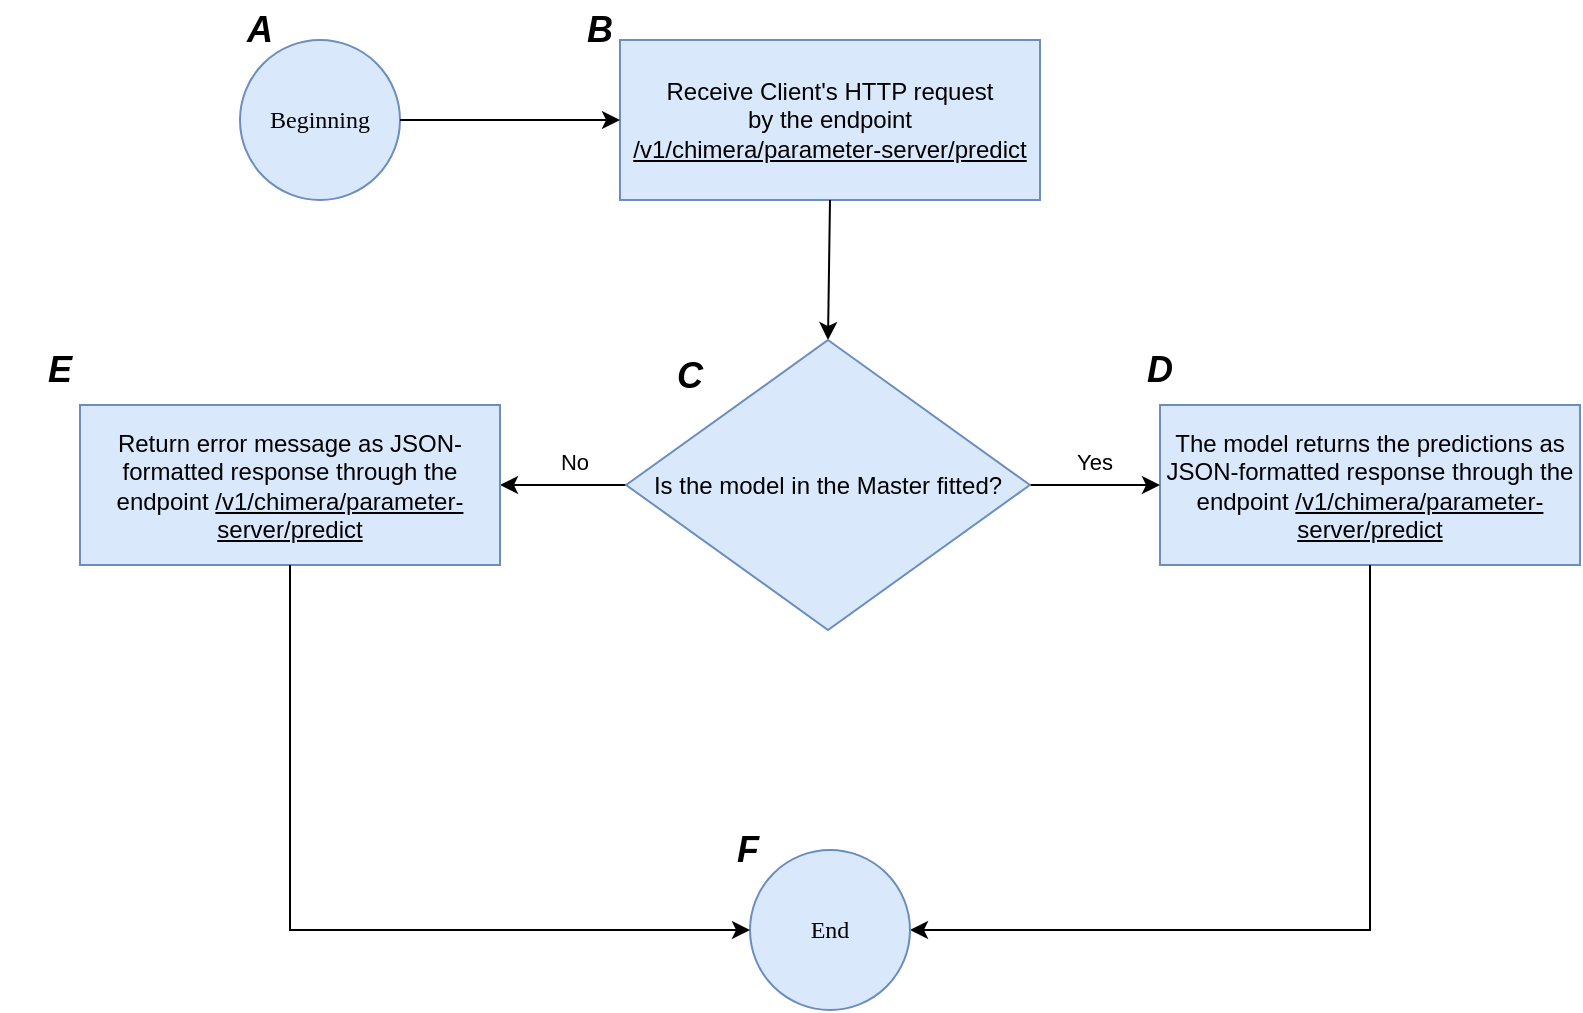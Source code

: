 <mxfile version="26.1.1">
  <diagram name="Página-1" id="Yi0tFVA1XR9o1bBozKhX">
    <mxGraphModel dx="1050" dy="621" grid="1" gridSize="10" guides="1" tooltips="1" connect="1" arrows="1" fold="1" page="1" pageScale="1" pageWidth="827" pageHeight="1169" math="0" shadow="0">
      <root>
        <mxCell id="0" />
        <mxCell id="1" parent="0" />
        <mxCell id="Mq6UHEIAAEUxw3qCTtpE-1" value="&lt;font face=&quot;Verdana&quot;&gt;Beginning&lt;/font&gt;" style="ellipse;whiteSpace=wrap;html=1;aspect=fixed;fillColor=#dae8fc;strokeColor=#6c8ebf;" parent="1" vertex="1">
          <mxGeometry x="190" y="100" width="80" height="80" as="geometry" />
        </mxCell>
        <mxCell id="Mq6UHEIAAEUxw3qCTtpE-2" value="&lt;font face=&quot;Helvetica&quot; style=&quot;font-size: 18px;&quot;&gt;&lt;i style=&quot;&quot;&gt;&lt;b style=&quot;&quot;&gt;A&lt;/b&gt;&lt;/i&gt;&lt;/font&gt;" style="text;html=1;align=center;verticalAlign=middle;whiteSpace=wrap;rounded=0;" parent="1" vertex="1">
          <mxGeometry x="170" y="80" width="60" height="30" as="geometry" />
        </mxCell>
        <mxCell id="Mq6UHEIAAEUxw3qCTtpE-3" value="Receive Client&#39;s HTTP request&lt;div&gt;by the endpoint &lt;u&gt;/v1/chimera/parameter-server/predict&lt;/u&gt;&lt;/div&gt;" style="rounded=0;whiteSpace=wrap;html=1;fillColor=#dae8fc;strokeColor=#6c8ebf;" parent="1" vertex="1">
          <mxGeometry x="380" y="100" width="210" height="80" as="geometry" />
        </mxCell>
        <mxCell id="Mq6UHEIAAEUxw3qCTtpE-4" value="The model returns the predictions as JSON-formatted response through the endpoint&amp;nbsp;&lt;u&gt;/v1/chimera/parameter-server/predict&lt;/u&gt;" style="rounded=0;whiteSpace=wrap;html=1;fillColor=#dae8fc;strokeColor=#6c8ebf;" parent="1" vertex="1">
          <mxGeometry x="650" y="282.5" width="210" height="80" as="geometry" />
        </mxCell>
        <mxCell id="Mq6UHEIAAEUxw3qCTtpE-5" value="" style="endArrow=classic;html=1;rounded=0;exitX=1;exitY=0.5;exitDx=0;exitDy=0;entryX=0;entryY=0.5;entryDx=0;entryDy=0;" parent="1" source="Mq6UHEIAAEUxw3qCTtpE-1" target="Mq6UHEIAAEUxw3qCTtpE-3" edge="1">
          <mxGeometry width="50" height="50" relative="1" as="geometry">
            <mxPoint x="470" y="360" as="sourcePoint" />
            <mxPoint x="520" y="310" as="targetPoint" />
          </mxGeometry>
        </mxCell>
        <mxCell id="Mq6UHEIAAEUxw3qCTtpE-6" value="&lt;font face=&quot;Helvetica&quot; style=&quot;font-size: 18px;&quot;&gt;&lt;i style=&quot;&quot;&gt;&lt;b style=&quot;&quot;&gt;B&lt;/b&gt;&lt;/i&gt;&lt;/font&gt;" style="text;html=1;align=center;verticalAlign=middle;whiteSpace=wrap;rounded=0;" parent="1" vertex="1">
          <mxGeometry x="340" y="80" width="60" height="30" as="geometry" />
        </mxCell>
        <mxCell id="Mq6UHEIAAEUxw3qCTtpE-7" value="" style="endArrow=classic;html=1;rounded=0;exitX=0.5;exitY=1;exitDx=0;exitDy=0;entryX=0.5;entryY=0;entryDx=0;entryDy=0;" parent="1" source="Mq6UHEIAAEUxw3qCTtpE-3" target="uDziFADze55r5njM2c1v-4" edge="1">
          <mxGeometry width="50" height="50" relative="1" as="geometry">
            <mxPoint x="485" y="200" as="sourcePoint" />
            <mxPoint x="485" y="280" as="targetPoint" />
          </mxGeometry>
        </mxCell>
        <mxCell id="Mq6UHEIAAEUxw3qCTtpE-10" value="" style="endArrow=classic;html=1;rounded=0;exitX=0.5;exitY=1;exitDx=0;exitDy=0;entryX=0.5;entryY=0;entryDx=0;entryDy=0;" parent="1" source="Mq6UHEIAAEUxw3qCTtpE-4" target="Mq6UHEIAAEUxw3qCTtpE-19" edge="1">
          <mxGeometry width="50" height="50" relative="1" as="geometry">
            <mxPoint x="206.25" y="510" as="sourcePoint" />
            <mxPoint x="735" y="560" as="targetPoint" />
            <Array as="points">
              <mxPoint x="755" y="545" />
            </Array>
          </mxGeometry>
        </mxCell>
        <mxCell id="Mq6UHEIAAEUxw3qCTtpE-19" value="&lt;font face=&quot;Verdana&quot;&gt;End&lt;/font&gt;" style="ellipse;whiteSpace=wrap;html=1;aspect=fixed;fillColor=#dae8fc;strokeColor=#6c8ebf;direction=south;" parent="1" vertex="1">
          <mxGeometry x="445" y="505" width="80" height="80" as="geometry" />
        </mxCell>
        <mxCell id="Mq6UHEIAAEUxw3qCTtpE-25" value="&lt;font face=&quot;Helvetica&quot; style=&quot;font-size: 18px;&quot;&gt;&lt;i style=&quot;&quot;&gt;&lt;b style=&quot;&quot;&gt;C&lt;/b&gt;&lt;/i&gt;&lt;/font&gt;" style="text;html=1;align=center;verticalAlign=middle;whiteSpace=wrap;rounded=0;" parent="1" vertex="1">
          <mxGeometry x="385" y="252.5" width="60" height="30" as="geometry" />
        </mxCell>
        <mxCell id="Mq6UHEIAAEUxw3qCTtpE-26" value="&lt;font face=&quot;Helvetica&quot; style=&quot;font-size: 18px;&quot;&gt;&lt;i style=&quot;&quot;&gt;&lt;b style=&quot;&quot;&gt;D&lt;/b&gt;&lt;/i&gt;&lt;/font&gt;" style="text;html=1;align=center;verticalAlign=middle;whiteSpace=wrap;rounded=0;" parent="1" vertex="1">
          <mxGeometry x="620" y="250" width="60" height="30" as="geometry" />
        </mxCell>
        <mxCell id="uDziFADze55r5njM2c1v-6" value="" style="edgeStyle=orthogonalEdgeStyle;rounded=0;orthogonalLoop=1;jettySize=auto;html=1;" parent="1" source="uDziFADze55r5njM2c1v-4" target="Mq6UHEIAAEUxw3qCTtpE-4" edge="1">
          <mxGeometry relative="1" as="geometry" />
        </mxCell>
        <mxCell id="uDziFADze55r5njM2c1v-9" value="Yes" style="edgeLabel;html=1;align=center;verticalAlign=middle;resizable=0;points=[];" parent="uDziFADze55r5njM2c1v-6" vertex="1" connectable="0">
          <mxGeometry x="-0.014" y="-1" relative="1" as="geometry">
            <mxPoint y="-13" as="offset" />
          </mxGeometry>
        </mxCell>
        <mxCell id="uDziFADze55r5njM2c1v-8" value="" style="edgeStyle=orthogonalEdgeStyle;rounded=0;orthogonalLoop=1;jettySize=auto;html=1;" parent="1" source="uDziFADze55r5njM2c1v-4" target="uDziFADze55r5njM2c1v-7" edge="1">
          <mxGeometry relative="1" as="geometry" />
        </mxCell>
        <mxCell id="uDziFADze55r5njM2c1v-10" value="No" style="edgeLabel;html=1;align=center;verticalAlign=middle;resizable=0;points=[];" parent="uDziFADze55r5njM2c1v-8" vertex="1" connectable="0">
          <mxGeometry x="-0.395" y="2" relative="1" as="geometry">
            <mxPoint x="-7" y="-14" as="offset" />
          </mxGeometry>
        </mxCell>
        <mxCell id="uDziFADze55r5njM2c1v-4" value="Is the model in the Master fitted?" style="rhombus;whiteSpace=wrap;html=1;fillColor=#dae8fc;strokeColor=#6c8ebf;" parent="1" vertex="1">
          <mxGeometry x="383.06" y="250" width="201.87" height="145" as="geometry" />
        </mxCell>
        <mxCell id="uDziFADze55r5njM2c1v-7" value="Return error message as JSON-formatted response through the endpoint&amp;nbsp;&lt;u&gt;/v1/chimera/parameter-server/predict&lt;/u&gt;" style="rounded=0;whiteSpace=wrap;html=1;fillColor=#dae8fc;strokeColor=#6c8ebf;" parent="1" vertex="1">
          <mxGeometry x="110" y="282.5" width="210" height="80" as="geometry" />
        </mxCell>
        <mxCell id="uDziFADze55r5njM2c1v-11" value="" style="endArrow=classic;html=1;rounded=0;exitX=0.5;exitY=1;exitDx=0;exitDy=0;entryX=0.5;entryY=1;entryDx=0;entryDy=0;" parent="1" source="uDziFADze55r5njM2c1v-7" target="Mq6UHEIAAEUxw3qCTtpE-19" edge="1">
          <mxGeometry width="50" height="50" relative="1" as="geometry">
            <mxPoint x="390" y="350" as="sourcePoint" />
            <mxPoint x="210" y="560" as="targetPoint" />
            <Array as="points">
              <mxPoint x="215" y="545" />
            </Array>
          </mxGeometry>
        </mxCell>
        <mxCell id="uDziFADze55r5njM2c1v-12" value="&lt;font face=&quot;Helvetica&quot; style=&quot;font-size: 18px;&quot;&gt;&lt;i style=&quot;&quot;&gt;&lt;b style=&quot;&quot;&gt;E&lt;/b&gt;&lt;/i&gt;&lt;/font&gt;" style="text;html=1;align=center;verticalAlign=middle;whiteSpace=wrap;rounded=0;" parent="1" vertex="1">
          <mxGeometry x="70" y="250" width="60" height="30" as="geometry" />
        </mxCell>
        <mxCell id="uDziFADze55r5njM2c1v-13" value="&lt;font face=&quot;Helvetica&quot; style=&quot;font-size: 18px;&quot;&gt;&lt;i style=&quot;&quot;&gt;&lt;b style=&quot;&quot;&gt;F&lt;/b&gt;&lt;/i&gt;&lt;/font&gt;" style="text;html=1;align=center;verticalAlign=middle;whiteSpace=wrap;rounded=0;" parent="1" vertex="1">
          <mxGeometry x="414" y="490" width="60" height="30" as="geometry" />
        </mxCell>
      </root>
    </mxGraphModel>
  </diagram>
</mxfile>
